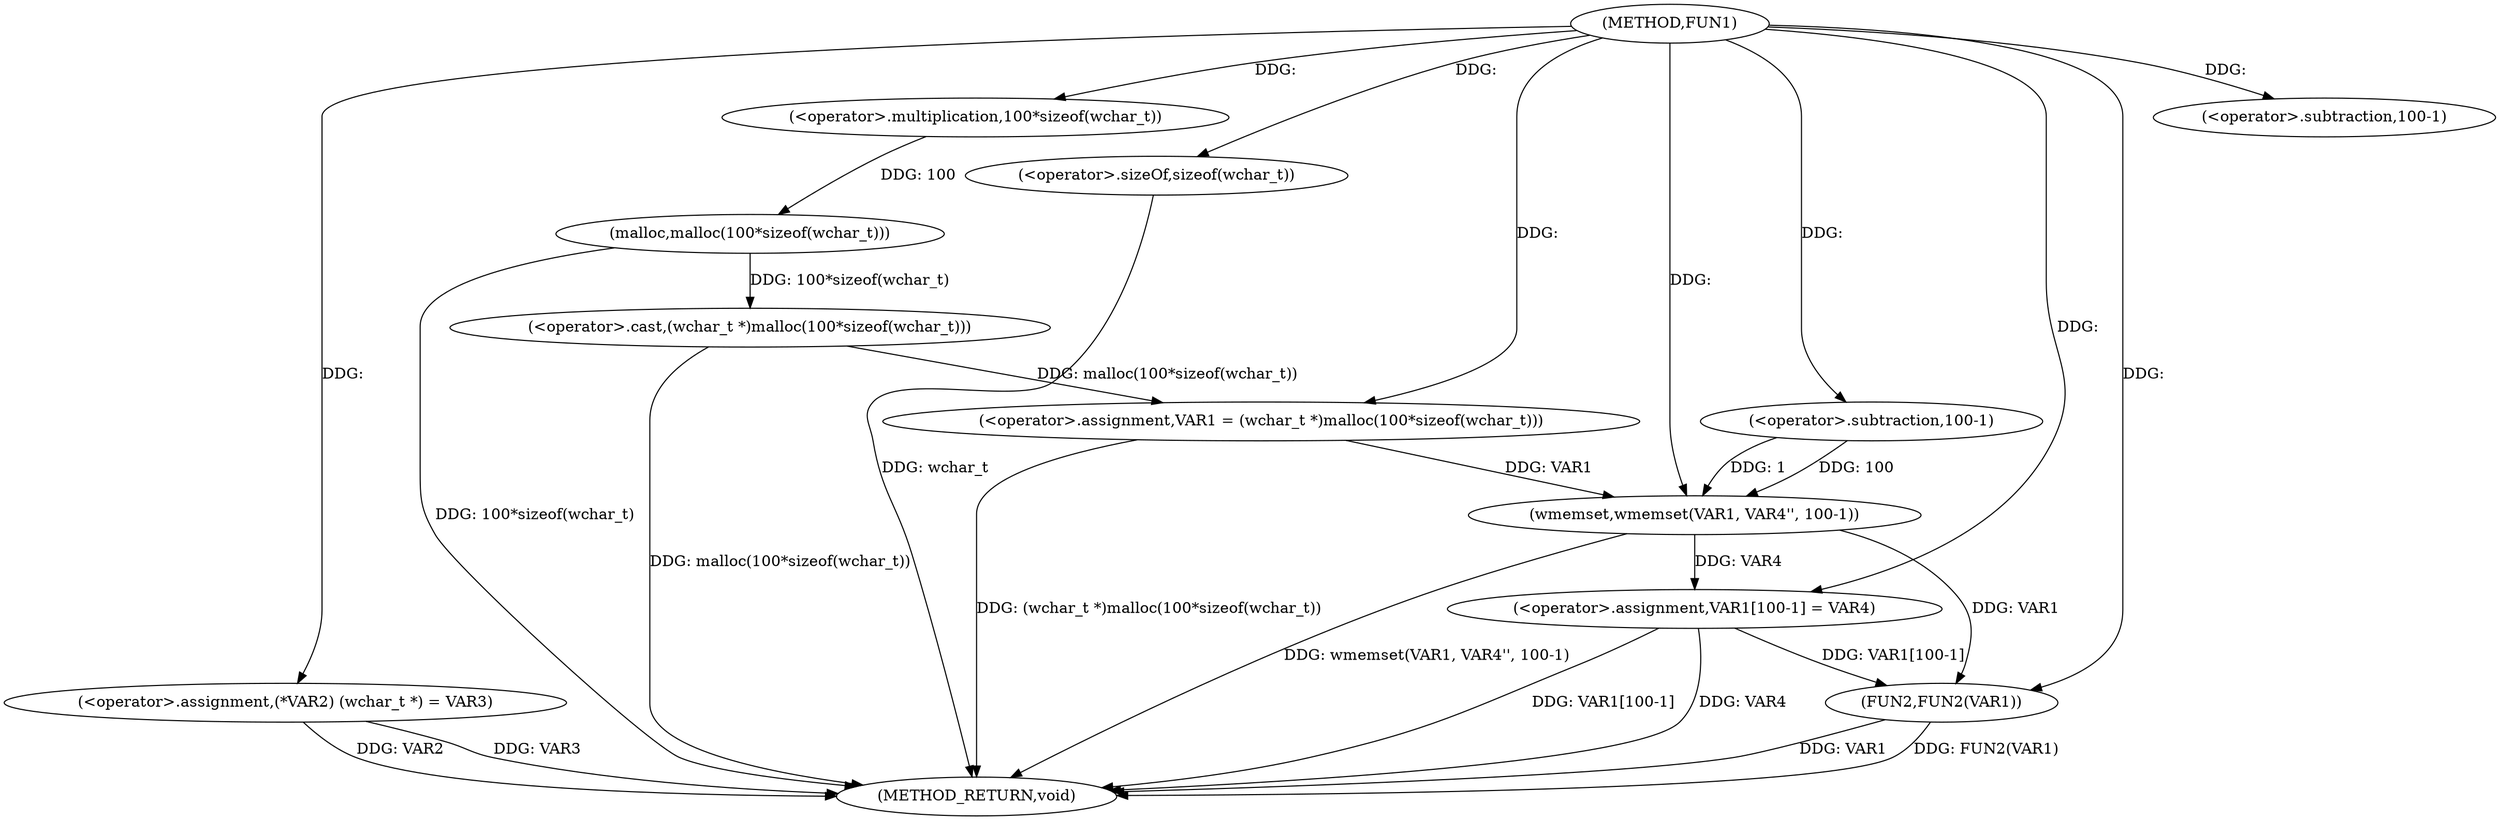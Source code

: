 digraph FUN1 {  
"1000100" [label = "(METHOD,FUN1)" ]
"1000131" [label = "(METHOD_RETURN,void)" ]
"1000104" [label = "(<operator>.assignment,(*VAR2) (wchar_t *) = VAR3)" ]
"1000107" [label = "(<operator>.assignment,VAR1 = (wchar_t *)malloc(100*sizeof(wchar_t)))" ]
"1000109" [label = "(<operator>.cast,(wchar_t *)malloc(100*sizeof(wchar_t)))" ]
"1000111" [label = "(malloc,malloc(100*sizeof(wchar_t)))" ]
"1000112" [label = "(<operator>.multiplication,100*sizeof(wchar_t))" ]
"1000114" [label = "(<operator>.sizeOf,sizeof(wchar_t))" ]
"1000116" [label = "(wmemset,wmemset(VAR1, VAR4'', 100-1))" ]
"1000119" [label = "(<operator>.subtraction,100-1)" ]
"1000122" [label = "(<operator>.assignment,VAR1[100-1] = VAR4)" ]
"1000125" [label = "(<operator>.subtraction,100-1)" ]
"1000129" [label = "(FUN2,FUN2(VAR1))" ]
  "1000129" -> "1000131"  [ label = "DDG: VAR1"] 
  "1000104" -> "1000131"  [ label = "DDG: VAR2"] 
  "1000122" -> "1000131"  [ label = "DDG: VAR1[100-1]"] 
  "1000129" -> "1000131"  [ label = "DDG: FUN2(VAR1)"] 
  "1000114" -> "1000131"  [ label = "DDG: wchar_t"] 
  "1000111" -> "1000131"  [ label = "DDG: 100*sizeof(wchar_t)"] 
  "1000122" -> "1000131"  [ label = "DDG: VAR4"] 
  "1000109" -> "1000131"  [ label = "DDG: malloc(100*sizeof(wchar_t))"] 
  "1000116" -> "1000131"  [ label = "DDG: wmemset(VAR1, VAR4'', 100-1)"] 
  "1000104" -> "1000131"  [ label = "DDG: VAR3"] 
  "1000107" -> "1000131"  [ label = "DDG: (wchar_t *)malloc(100*sizeof(wchar_t))"] 
  "1000100" -> "1000104"  [ label = "DDG: "] 
  "1000109" -> "1000107"  [ label = "DDG: malloc(100*sizeof(wchar_t))"] 
  "1000100" -> "1000107"  [ label = "DDG: "] 
  "1000111" -> "1000109"  [ label = "DDG: 100*sizeof(wchar_t)"] 
  "1000112" -> "1000111"  [ label = "DDG: 100"] 
  "1000100" -> "1000112"  [ label = "DDG: "] 
  "1000100" -> "1000114"  [ label = "DDG: "] 
  "1000107" -> "1000116"  [ label = "DDG: VAR1"] 
  "1000100" -> "1000116"  [ label = "DDG: "] 
  "1000119" -> "1000116"  [ label = "DDG: 100"] 
  "1000119" -> "1000116"  [ label = "DDG: 1"] 
  "1000100" -> "1000119"  [ label = "DDG: "] 
  "1000116" -> "1000122"  [ label = "DDG: VAR4"] 
  "1000100" -> "1000122"  [ label = "DDG: "] 
  "1000100" -> "1000125"  [ label = "DDG: "] 
  "1000116" -> "1000129"  [ label = "DDG: VAR1"] 
  "1000122" -> "1000129"  [ label = "DDG: VAR1[100-1]"] 
  "1000100" -> "1000129"  [ label = "DDG: "] 
}
